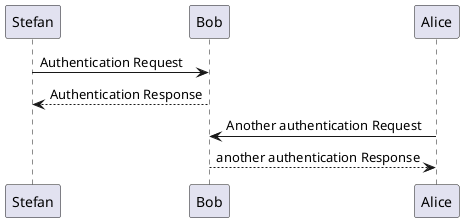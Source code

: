 @startuml
Stefan -> Bob: Authentication Request
Bob --> Stefan: Authentication Response

Alice -> Bob: Another authentication Request
Alice <-- Bob: another authentication Response
@enduml